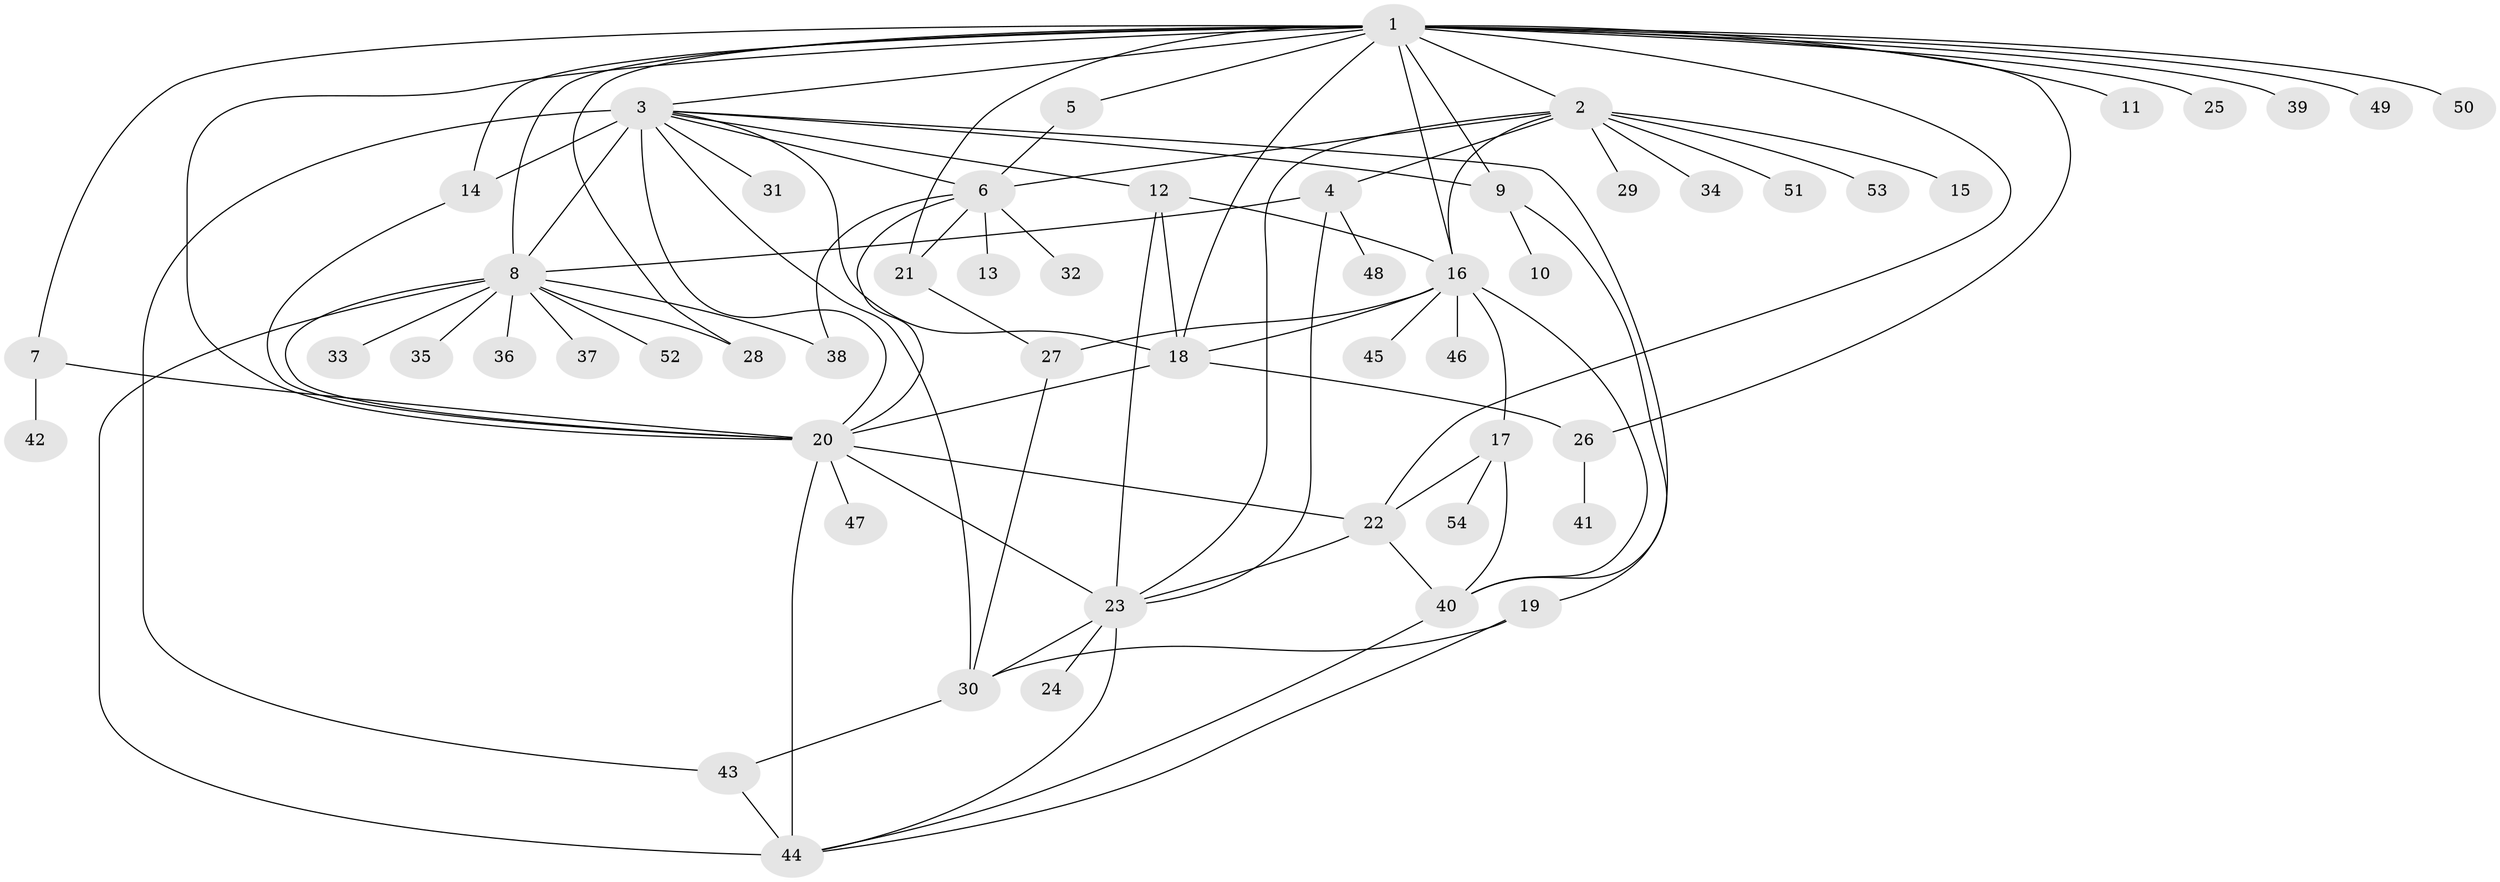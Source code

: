 // original degree distribution, {23: 0.009259259259259259, 11: 0.009259259259259259, 24: 0.009259259259259259, 5: 0.018518518518518517, 2: 0.26851851851851855, 9: 0.009259259259259259, 3: 0.07407407407407407, 14: 0.009259259259259259, 6: 0.027777777777777776, 1: 0.4722222222222222, 12: 0.018518518518518517, 15: 0.009259259259259259, 4: 0.046296296296296294, 10: 0.009259259259259259, 7: 0.009259259259259259}
// Generated by graph-tools (version 1.1) at 2025/35/03/09/25 02:35:34]
// undirected, 54 vertices, 93 edges
graph export_dot {
graph [start="1"]
  node [color=gray90,style=filled];
  1;
  2;
  3;
  4;
  5;
  6;
  7;
  8;
  9;
  10;
  11;
  12;
  13;
  14;
  15;
  16;
  17;
  18;
  19;
  20;
  21;
  22;
  23;
  24;
  25;
  26;
  27;
  28;
  29;
  30;
  31;
  32;
  33;
  34;
  35;
  36;
  37;
  38;
  39;
  40;
  41;
  42;
  43;
  44;
  45;
  46;
  47;
  48;
  49;
  50;
  51;
  52;
  53;
  54;
  1 -- 2 [weight=1.0];
  1 -- 3 [weight=1.0];
  1 -- 5 [weight=1.0];
  1 -- 7 [weight=1.0];
  1 -- 8 [weight=1.0];
  1 -- 9 [weight=1.0];
  1 -- 11 [weight=1.0];
  1 -- 14 [weight=1.0];
  1 -- 16 [weight=1.0];
  1 -- 18 [weight=1.0];
  1 -- 20 [weight=1.0];
  1 -- 21 [weight=1.0];
  1 -- 22 [weight=1.0];
  1 -- 25 [weight=1.0];
  1 -- 26 [weight=1.0];
  1 -- 28 [weight=1.0];
  1 -- 39 [weight=1.0];
  1 -- 49 [weight=1.0];
  1 -- 50 [weight=1.0];
  2 -- 4 [weight=1.0];
  2 -- 6 [weight=1.0];
  2 -- 15 [weight=1.0];
  2 -- 16 [weight=1.0];
  2 -- 23 [weight=1.0];
  2 -- 29 [weight=1.0];
  2 -- 34 [weight=1.0];
  2 -- 51 [weight=1.0];
  2 -- 53 [weight=1.0];
  3 -- 6 [weight=1.0];
  3 -- 8 [weight=1.0];
  3 -- 9 [weight=1.0];
  3 -- 12 [weight=1.0];
  3 -- 14 [weight=9.0];
  3 -- 18 [weight=1.0];
  3 -- 20 [weight=1.0];
  3 -- 30 [weight=1.0];
  3 -- 31 [weight=1.0];
  3 -- 40 [weight=1.0];
  3 -- 43 [weight=1.0];
  4 -- 8 [weight=1.0];
  4 -- 23 [weight=1.0];
  4 -- 48 [weight=1.0];
  5 -- 6 [weight=1.0];
  6 -- 13 [weight=1.0];
  6 -- 20 [weight=1.0];
  6 -- 21 [weight=1.0];
  6 -- 32 [weight=1.0];
  6 -- 38 [weight=1.0];
  7 -- 20 [weight=2.0];
  7 -- 42 [weight=1.0];
  8 -- 20 [weight=1.0];
  8 -- 28 [weight=1.0];
  8 -- 33 [weight=1.0];
  8 -- 35 [weight=1.0];
  8 -- 36 [weight=1.0];
  8 -- 37 [weight=1.0];
  8 -- 38 [weight=1.0];
  8 -- 44 [weight=2.0];
  8 -- 52 [weight=1.0];
  9 -- 10 [weight=2.0];
  9 -- 19 [weight=1.0];
  12 -- 16 [weight=1.0];
  12 -- 18 [weight=7.0];
  12 -- 23 [weight=1.0];
  14 -- 20 [weight=1.0];
  16 -- 17 [weight=1.0];
  16 -- 18 [weight=1.0];
  16 -- 27 [weight=1.0];
  16 -- 40 [weight=1.0];
  16 -- 45 [weight=1.0];
  16 -- 46 [weight=1.0];
  17 -- 22 [weight=1.0];
  17 -- 40 [weight=1.0];
  17 -- 54 [weight=1.0];
  18 -- 20 [weight=1.0];
  18 -- 26 [weight=1.0];
  19 -- 30 [weight=1.0];
  19 -- 44 [weight=1.0];
  20 -- 22 [weight=1.0];
  20 -- 23 [weight=2.0];
  20 -- 44 [weight=2.0];
  20 -- 47 [weight=1.0];
  21 -- 27 [weight=1.0];
  22 -- 23 [weight=2.0];
  22 -- 40 [weight=1.0];
  23 -- 24 [weight=1.0];
  23 -- 30 [weight=1.0];
  23 -- 44 [weight=2.0];
  26 -- 41 [weight=1.0];
  27 -- 30 [weight=1.0];
  30 -- 43 [weight=1.0];
  40 -- 44 [weight=1.0];
  43 -- 44 [weight=1.0];
}
